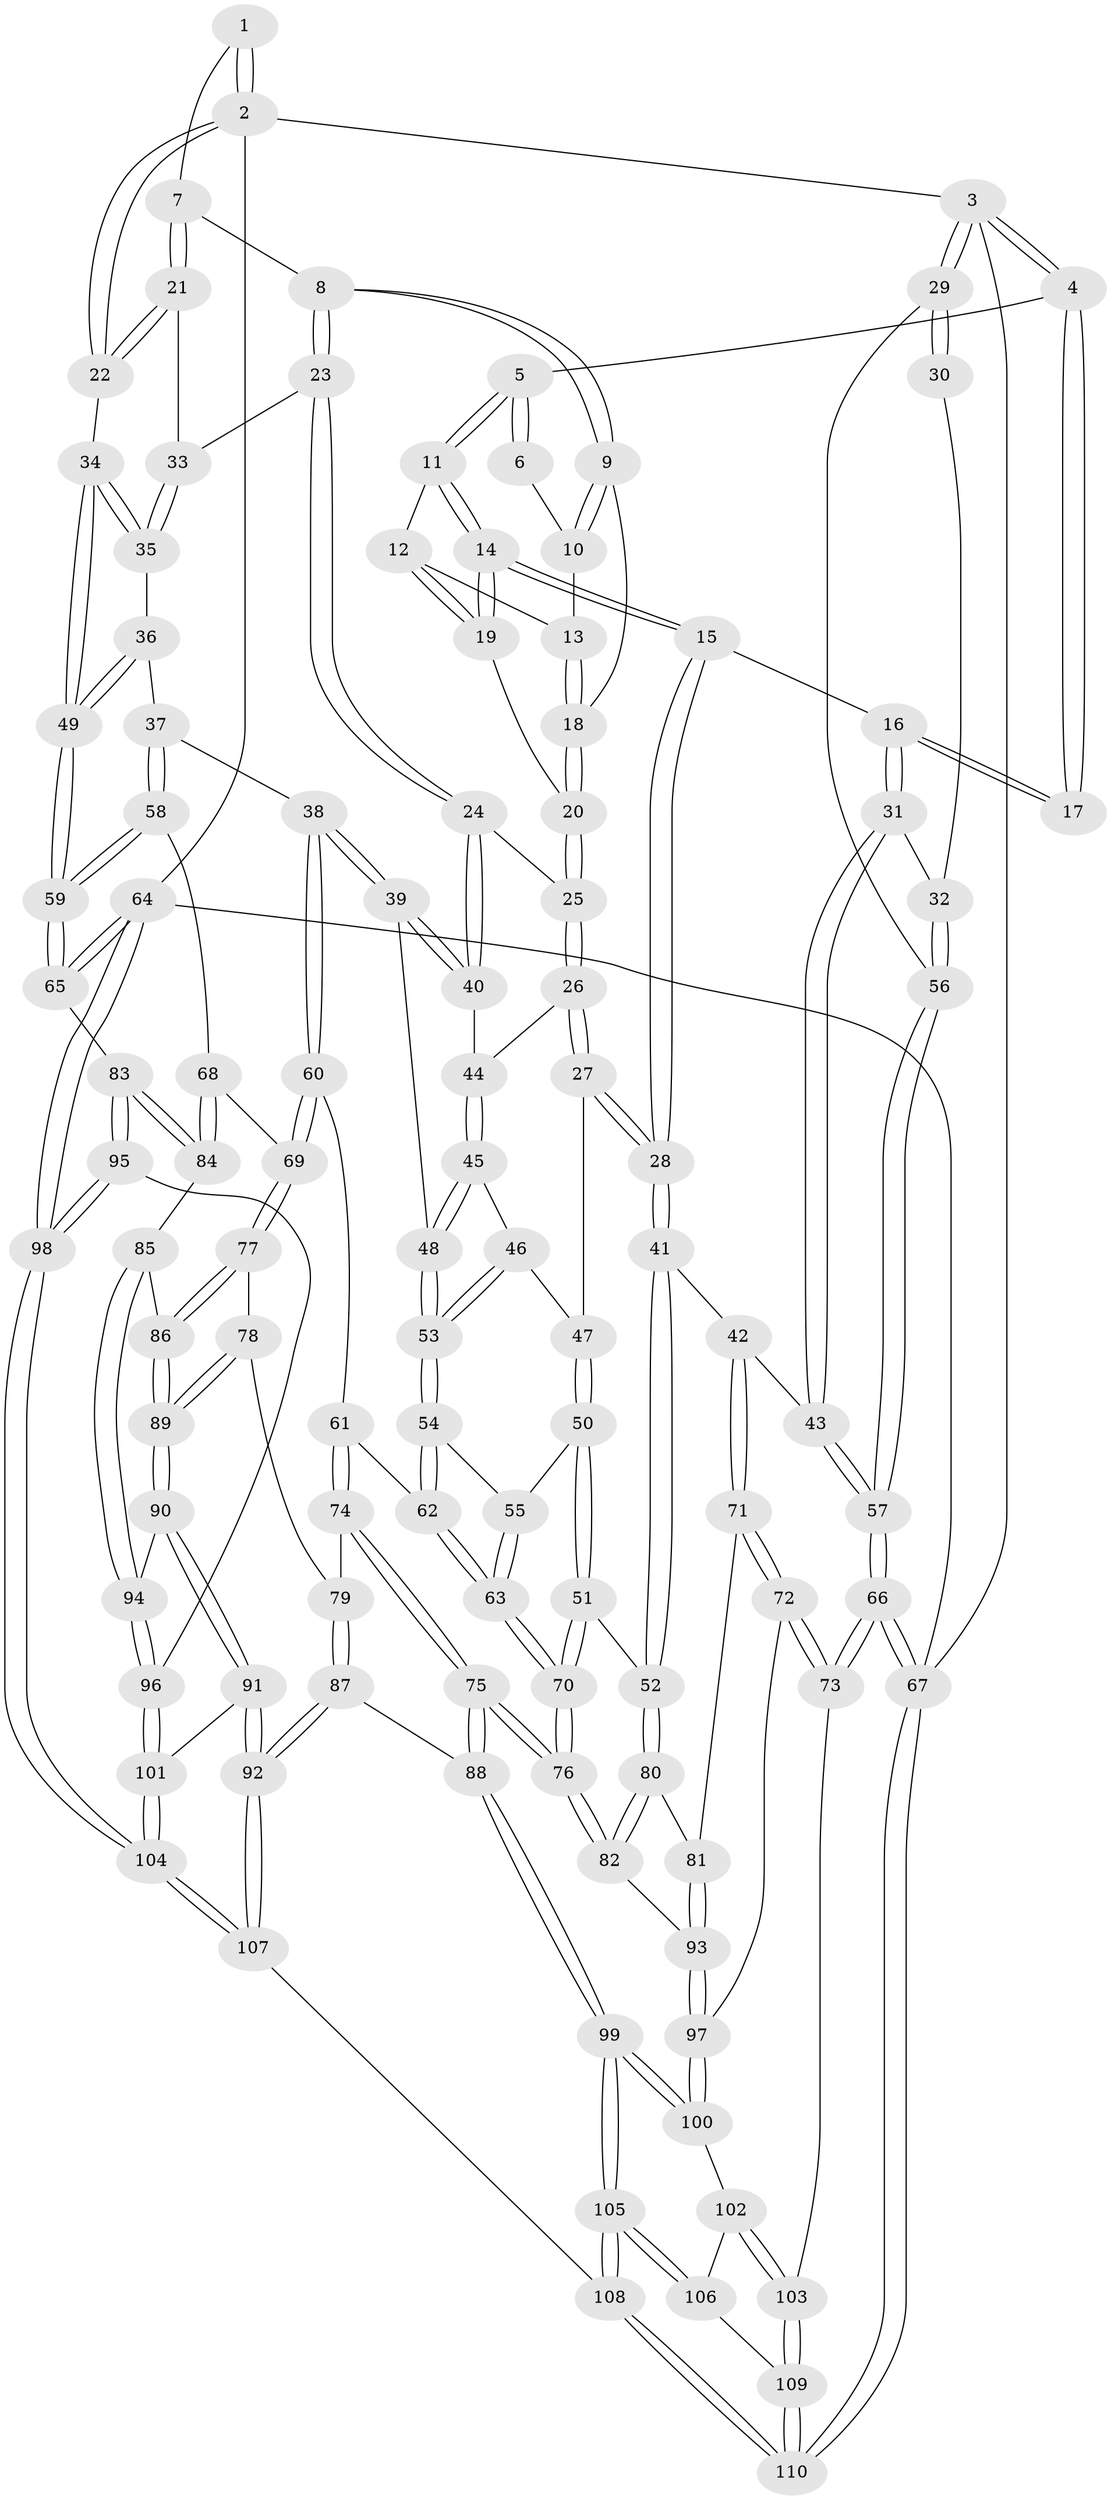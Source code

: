 // coarse degree distribution, {5: 0.11363636363636363, 3: 0.3409090909090909, 4: 0.5227272727272727, 2: 0.022727272727272728}
// Generated by graph-tools (version 1.1) at 2025/38/03/04/25 23:38:23]
// undirected, 110 vertices, 272 edges
graph export_dot {
  node [color=gray90,style=filled];
  1 [pos="+0.6332177189286681+0"];
  2 [pos="+1+0"];
  3 [pos="+0+0"];
  4 [pos="+0.19496962415803484+0"];
  5 [pos="+0.22189120263604448+0"];
  6 [pos="+0.5192788462693547+0"];
  7 [pos="+0.6779913886140972+0.056130749607592005"];
  8 [pos="+0.6391573089070517+0.18643098662066515"];
  9 [pos="+0.540284664951167+0.09580544020171562"];
  10 [pos="+0.5105569583478415+0.023604493735468128"];
  11 [pos="+0.2500079522462714+0"];
  12 [pos="+0.33928652854263286+0.022352504490551147"];
  13 [pos="+0.4364358984903738+0.07752960835257079"];
  14 [pos="+0.25017737179311295+0.1929455306029921"];
  15 [pos="+0.21862985051448325+0.2479116037171136"];
  16 [pos="+0.16735887939377697+0.24474210846230424"];
  17 [pos="+0.11680444952776706+0.1811217235916488"];
  18 [pos="+0.4474956839665699+0.12102857000724519"];
  19 [pos="+0.3535896362553296+0.13490604849458235"];
  20 [pos="+0.4215108496344326+0.18396144570174658"];
  21 [pos="+1+0.058339497496089805"];
  22 [pos="+1+0.011021809537484491"];
  23 [pos="+0.6423701928017902+0.2097166723268157"];
  24 [pos="+0.6179881915813477+0.2263429221832793"];
  25 [pos="+0.42481152257672816+0.19291089711818046"];
  26 [pos="+0.36811975608407443+0.29336449689638805"];
  27 [pos="+0.359283152171197+0.3000620335479928"];
  28 [pos="+0.2897370838739101+0.3065700736220119"];
  29 [pos="+0+0"];
  30 [pos="+0.09815988239433042+0.17836878115368757"];
  31 [pos="+0.155731565886595+0.25915589680607126"];
  32 [pos="+0+0.264356788250209"];
  33 [pos="+0.6549213865776906+0.21493164712870141"];
  34 [pos="+1+0.22072541926867342"];
  35 [pos="+0.717138968720858+0.2809618713897056"];
  36 [pos="+0.7283535625441591+0.31035575193828646"];
  37 [pos="+0.733290974728471+0.40936621413361995"];
  38 [pos="+0.6240830154788769+0.4899672608249145"];
  39 [pos="+0.5996589662209882+0.4353143575774692"];
  40 [pos="+0.5843387487193044+0.28281256393016624"];
  41 [pos="+0.2536097671655116+0.5013188831493444"];
  42 [pos="+0.12067325463359677+0.49481374961389335"];
  43 [pos="+0.02219147757801057+0.45374929824165805"];
  44 [pos="+0.5226481479775972+0.3165022443766244"];
  45 [pos="+0.49607401770952453+0.3677709904596601"];
  46 [pos="+0.4068042511493928+0.36960633148137956"];
  47 [pos="+0.3935889214072406+0.35546448994262336"];
  48 [pos="+0.49601550070540784+0.4031313300363728"];
  49 [pos="+1+0.4327140745414701"];
  50 [pos="+0.3330338814439113+0.5066131406193655"];
  51 [pos="+0.2971417582335498+0.5175564205897923"];
  52 [pos="+0.27075714956362407+0.5161585068497155"];
  53 [pos="+0.44505860896684474+0.47066611443787043"];
  54 [pos="+0.44420155771235037+0.4767464705946152"];
  55 [pos="+0.4186176373524243+0.49151384088655886"];
  56 [pos="+0+0.30514852369568923"];
  57 [pos="+0+0.481329751838206"];
  58 [pos="+0.8850619009292293+0.49253067497804476"];
  59 [pos="+1+0.45027414338777466"];
  60 [pos="+0.6203444387458966+0.5041473552846071"];
  61 [pos="+0.583317297879934+0.5290607135141098"];
  62 [pos="+0.5373849100080524+0.5188405243323152"];
  63 [pos="+0.44522903012551474+0.600072908759267"];
  64 [pos="+1+1"];
  65 [pos="+1+0.5232595307943424"];
  66 [pos="+0+0.7370979766819938"];
  67 [pos="+0+1"];
  68 [pos="+0.786191423593875+0.5780097216143907"];
  69 [pos="+0.7408799057234164+0.5946221381962022"];
  70 [pos="+0.43531317040619244+0.6632144890637744"];
  71 [pos="+0.1353303351666169+0.6864507217517845"];
  72 [pos="+0.11535096080829323+0.714851968852347"];
  73 [pos="+0+0.7742168030577042"];
  74 [pos="+0.5753625536133582+0.5636778219136181"];
  75 [pos="+0.4792629284979334+0.7396015787265161"];
  76 [pos="+0.4554660829071136+0.7231869228413991"];
  77 [pos="+0.7342414516246573+0.6164093063936504"];
  78 [pos="+0.6467802607777643+0.6622041490049401"];
  79 [pos="+0.643169470819046+0.6631457263209852"];
  80 [pos="+0.2615508970518882+0.6308327920120985"];
  81 [pos="+0.2506748422675883+0.646774600835004"];
  82 [pos="+0.4108307877596986+0.7208280734494075"];
  83 [pos="+0.8845608345851119+0.6947874654980972"];
  84 [pos="+0.8540561105522086+0.6857368108723212"];
  85 [pos="+0.7973625133002423+0.711502199323838"];
  86 [pos="+0.7408471705770785+0.6701798295932426"];
  87 [pos="+0.5336388969511081+0.8007872004103748"];
  88 [pos="+0.5086587691279255+0.7911426477776364"];
  89 [pos="+0.7063059379972155+0.7337987952122497"];
  90 [pos="+0.690423109297875+0.7798893356783992"];
  91 [pos="+0.6277554851374415+0.8388337415019356"];
  92 [pos="+0.5874076936219988+0.8377654917899056"];
  93 [pos="+0.2621390181244712+0.7750681128885499"];
  94 [pos="+0.7964466254945455+0.7671379394523125"];
  95 [pos="+0.8820657925771904+0.8261364832923899"];
  96 [pos="+0.8612107861223708+0.8188970389938983"];
  97 [pos="+0.23920866171053026+0.8089187161310996"];
  98 [pos="+1+1"];
  99 [pos="+0.31361724875640873+0.9711220950820808"];
  100 [pos="+0.23985223135041012+0.8416029271062688"];
  101 [pos="+0.6704013165983976+0.8670937536705507"];
  102 [pos="+0.19790592993129935+0.8480096283838141"];
  103 [pos="+0+0.7886134108192344"];
  104 [pos="+1+1"];
  105 [pos="+0.31192158597434794+0.9814434156505968"];
  106 [pos="+0.08816429086316802+0.9161587190639424"];
  107 [pos="+0.5408923981167251+1"];
  108 [pos="+0.31242273211654875+1"];
  109 [pos="+0.0644236402299101+0.9190271609705288"];
  110 [pos="+0.11606727541718301+1"];
  1 -- 2;
  1 -- 2;
  1 -- 7;
  2 -- 3;
  2 -- 22;
  2 -- 22;
  2 -- 64;
  3 -- 4;
  3 -- 4;
  3 -- 29;
  3 -- 29;
  3 -- 67;
  4 -- 5;
  4 -- 17;
  4 -- 17;
  5 -- 6;
  5 -- 6;
  5 -- 11;
  5 -- 11;
  6 -- 10;
  7 -- 8;
  7 -- 21;
  7 -- 21;
  8 -- 9;
  8 -- 9;
  8 -- 23;
  8 -- 23;
  9 -- 10;
  9 -- 10;
  9 -- 18;
  10 -- 13;
  11 -- 12;
  11 -- 14;
  11 -- 14;
  12 -- 13;
  12 -- 19;
  12 -- 19;
  13 -- 18;
  13 -- 18;
  14 -- 15;
  14 -- 15;
  14 -- 19;
  14 -- 19;
  15 -- 16;
  15 -- 28;
  15 -- 28;
  16 -- 17;
  16 -- 17;
  16 -- 31;
  16 -- 31;
  18 -- 20;
  18 -- 20;
  19 -- 20;
  20 -- 25;
  20 -- 25;
  21 -- 22;
  21 -- 22;
  21 -- 33;
  22 -- 34;
  23 -- 24;
  23 -- 24;
  23 -- 33;
  24 -- 25;
  24 -- 40;
  24 -- 40;
  25 -- 26;
  25 -- 26;
  26 -- 27;
  26 -- 27;
  26 -- 44;
  27 -- 28;
  27 -- 28;
  27 -- 47;
  28 -- 41;
  28 -- 41;
  29 -- 30;
  29 -- 30;
  29 -- 56;
  30 -- 32;
  31 -- 32;
  31 -- 43;
  31 -- 43;
  32 -- 56;
  32 -- 56;
  33 -- 35;
  33 -- 35;
  34 -- 35;
  34 -- 35;
  34 -- 49;
  34 -- 49;
  35 -- 36;
  36 -- 37;
  36 -- 49;
  36 -- 49;
  37 -- 38;
  37 -- 58;
  37 -- 58;
  38 -- 39;
  38 -- 39;
  38 -- 60;
  38 -- 60;
  39 -- 40;
  39 -- 40;
  39 -- 48;
  40 -- 44;
  41 -- 42;
  41 -- 52;
  41 -- 52;
  42 -- 43;
  42 -- 71;
  42 -- 71;
  43 -- 57;
  43 -- 57;
  44 -- 45;
  44 -- 45;
  45 -- 46;
  45 -- 48;
  45 -- 48;
  46 -- 47;
  46 -- 53;
  46 -- 53;
  47 -- 50;
  47 -- 50;
  48 -- 53;
  48 -- 53;
  49 -- 59;
  49 -- 59;
  50 -- 51;
  50 -- 51;
  50 -- 55;
  51 -- 52;
  51 -- 70;
  51 -- 70;
  52 -- 80;
  52 -- 80;
  53 -- 54;
  53 -- 54;
  54 -- 55;
  54 -- 62;
  54 -- 62;
  55 -- 63;
  55 -- 63;
  56 -- 57;
  56 -- 57;
  57 -- 66;
  57 -- 66;
  58 -- 59;
  58 -- 59;
  58 -- 68;
  59 -- 65;
  59 -- 65;
  60 -- 61;
  60 -- 69;
  60 -- 69;
  61 -- 62;
  61 -- 74;
  61 -- 74;
  62 -- 63;
  62 -- 63;
  63 -- 70;
  63 -- 70;
  64 -- 65;
  64 -- 65;
  64 -- 98;
  64 -- 98;
  64 -- 67;
  65 -- 83;
  66 -- 67;
  66 -- 67;
  66 -- 73;
  66 -- 73;
  67 -- 110;
  67 -- 110;
  68 -- 69;
  68 -- 84;
  68 -- 84;
  69 -- 77;
  69 -- 77;
  70 -- 76;
  70 -- 76;
  71 -- 72;
  71 -- 72;
  71 -- 81;
  72 -- 73;
  72 -- 73;
  72 -- 97;
  73 -- 103;
  74 -- 75;
  74 -- 75;
  74 -- 79;
  75 -- 76;
  75 -- 76;
  75 -- 88;
  75 -- 88;
  76 -- 82;
  76 -- 82;
  77 -- 78;
  77 -- 86;
  77 -- 86;
  78 -- 79;
  78 -- 89;
  78 -- 89;
  79 -- 87;
  79 -- 87;
  80 -- 81;
  80 -- 82;
  80 -- 82;
  81 -- 93;
  81 -- 93;
  82 -- 93;
  83 -- 84;
  83 -- 84;
  83 -- 95;
  83 -- 95;
  84 -- 85;
  85 -- 86;
  85 -- 94;
  85 -- 94;
  86 -- 89;
  86 -- 89;
  87 -- 88;
  87 -- 92;
  87 -- 92;
  88 -- 99;
  88 -- 99;
  89 -- 90;
  89 -- 90;
  90 -- 91;
  90 -- 91;
  90 -- 94;
  91 -- 92;
  91 -- 92;
  91 -- 101;
  92 -- 107;
  92 -- 107;
  93 -- 97;
  93 -- 97;
  94 -- 96;
  94 -- 96;
  95 -- 96;
  95 -- 98;
  95 -- 98;
  96 -- 101;
  96 -- 101;
  97 -- 100;
  97 -- 100;
  98 -- 104;
  98 -- 104;
  99 -- 100;
  99 -- 100;
  99 -- 105;
  99 -- 105;
  100 -- 102;
  101 -- 104;
  101 -- 104;
  102 -- 103;
  102 -- 103;
  102 -- 106;
  103 -- 109;
  103 -- 109;
  104 -- 107;
  104 -- 107;
  105 -- 106;
  105 -- 106;
  105 -- 108;
  105 -- 108;
  106 -- 109;
  107 -- 108;
  108 -- 110;
  108 -- 110;
  109 -- 110;
  109 -- 110;
}
